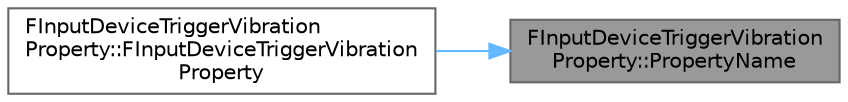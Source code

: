 digraph "FInputDeviceTriggerVibrationProperty::PropertyName"
{
 // INTERACTIVE_SVG=YES
 // LATEX_PDF_SIZE
  bgcolor="transparent";
  edge [fontname=Helvetica,fontsize=10,labelfontname=Helvetica,labelfontsize=10];
  node [fontname=Helvetica,fontsize=10,shape=box,height=0.2,width=0.4];
  rankdir="RL";
  Node1 [id="Node000001",label="FInputDeviceTriggerVibration\lProperty::PropertyName",height=0.2,width=0.4,color="gray40", fillcolor="grey60", style="filled", fontcolor="black",tooltip=" "];
  Node1 -> Node2 [id="edge1_Node000001_Node000002",dir="back",color="steelblue1",style="solid",tooltip=" "];
  Node2 [id="Node000002",label="FInputDeviceTriggerVibration\lProperty::FInputDeviceTriggerVibration\lProperty",height=0.2,width=0.4,color="grey40", fillcolor="white", style="filled",URL="$d5/db5/structFInputDeviceTriggerVibrationProperty.html#a939347c78e02bc81b2da87a46cd98866",tooltip=" "];
}
